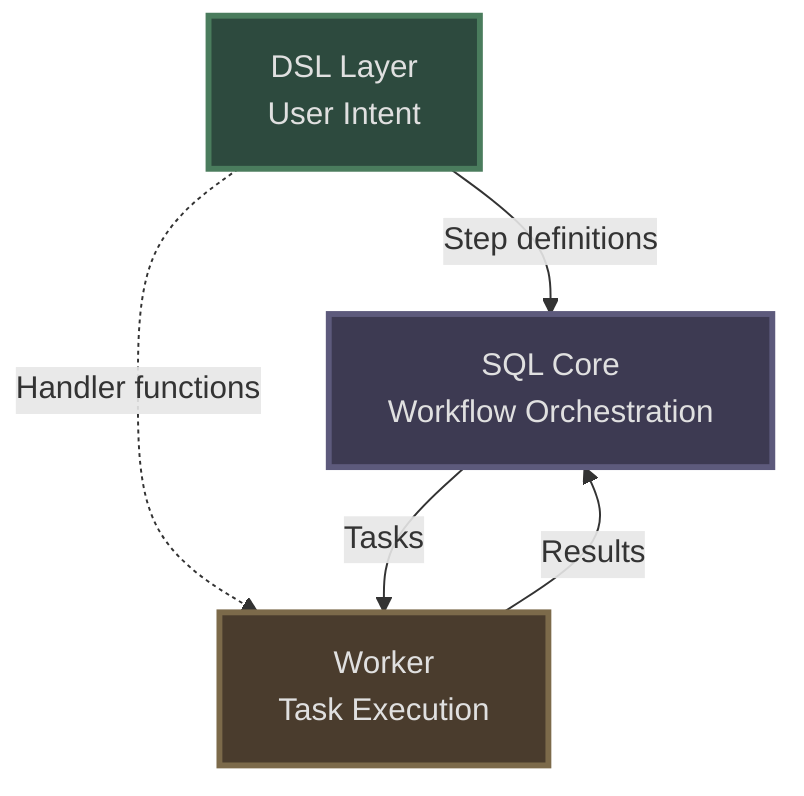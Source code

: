 graph TB
    DSL["DSL Layer<br/>User Intent"]
    CORE["SQL Core<br/>Workflow Orchestration"]
    WORKER["Worker<br/>Task Execution"]

    DSL -->|"Step definitions"| CORE
    DSL -.->|"Handler functions"| WORKER
    CORE -->|"Tasks"| WORKER
    WORKER -->|"Results"| CORE

    classDef dslStyle fill:#2d4a3e,stroke:#4a7c5d,stroke-width:3px,color:#e0e0e0,font-size:16px
    classDef coreStyle fill:#3d3a52,stroke:#5d5a7c,stroke-width:3px,color:#e0e0e0,font-size:16px
    classDef workerStyle fill:#4a3c2d,stroke:#7c6a4a,stroke-width:3px,color:#e0e0e0,font-size:16px

    class DSL dslStyle
    class CORE coreStyle
    class WORKER workerStyle
